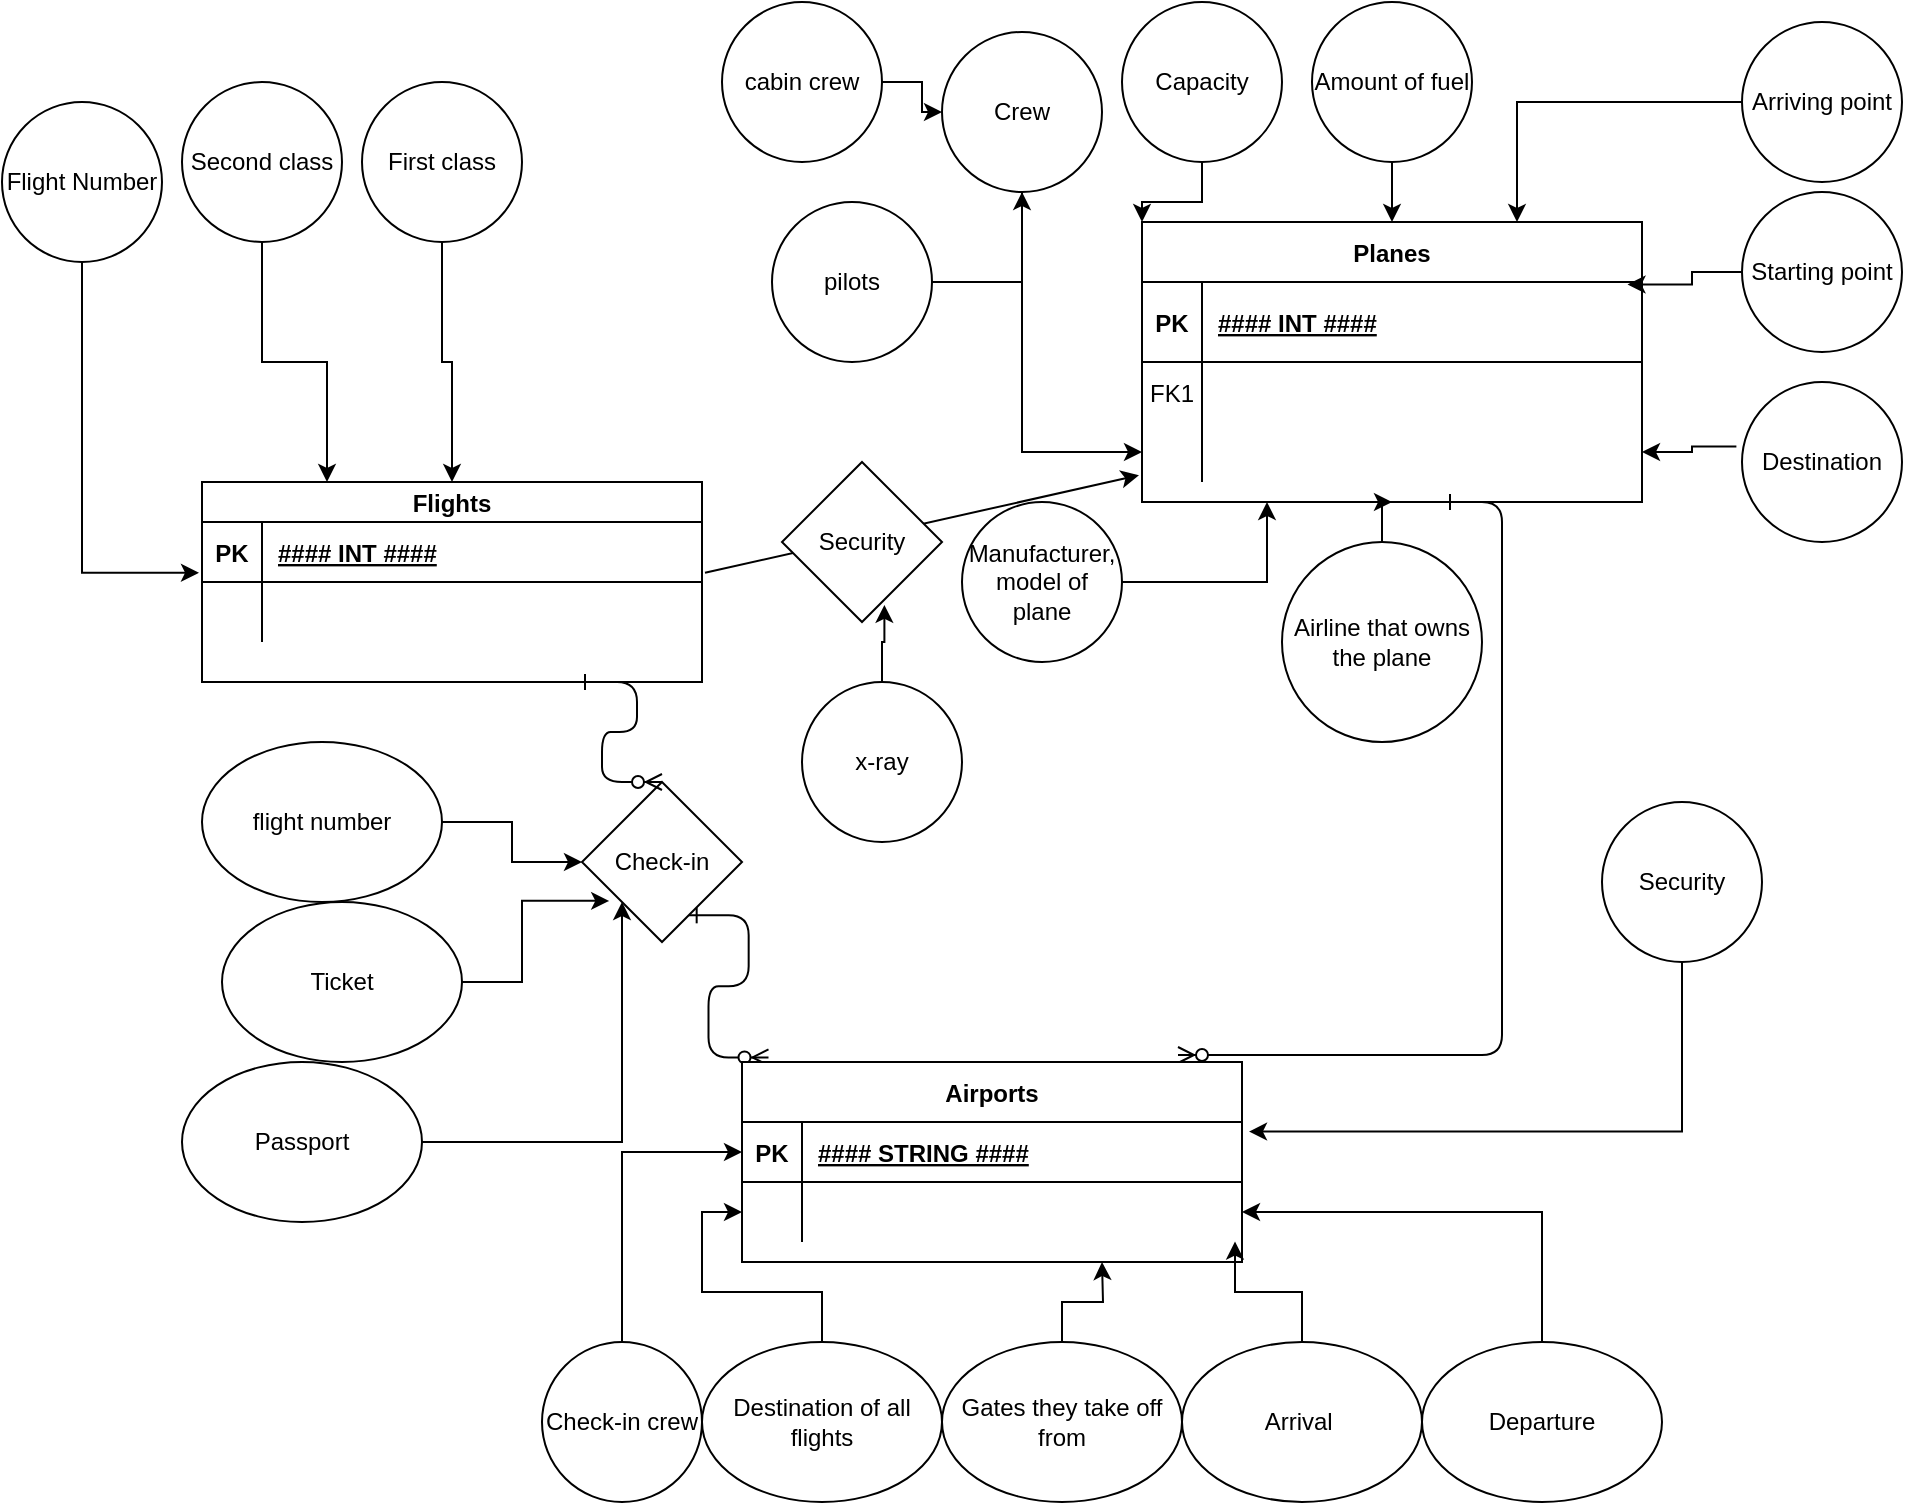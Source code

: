 <mxfile version="14.4.3" type="github">
  <diagram id="R2lEEEUBdFMjLlhIrx00" name="Page-1">
    <mxGraphModel dx="2128" dy="580" grid="1" gridSize="10" guides="1" tooltips="1" connect="1" arrows="1" fold="1" page="1" pageScale="1" pageWidth="850" pageHeight="1100" math="0" shadow="0" extFonts="Permanent Marker^https://fonts.googleapis.com/css?family=Permanent+Marker">
      <root>
        <mxCell id="0" />
        <mxCell id="1" parent="0" />
        <mxCell id="C-vyLk0tnHw3VtMMgP7b-1" value="" style="edgeStyle=entityRelationEdgeStyle;endArrow=ERzeroToMany;startArrow=ERone;endFill=1;startFill=0;entryX=0.053;entryY=-0.023;entryDx=0;entryDy=0;entryPerimeter=0;exitX=0.75;exitY=1;exitDx=0;exitDy=0;" parent="1" source="lWNib4Sc0UXcv0WS8iAy-48" target="C-vyLk0tnHw3VtMMgP7b-13" edge="1">
          <mxGeometry width="100" height="100" relative="1" as="geometry">
            <mxPoint x="340" y="720" as="sourcePoint" />
            <mxPoint x="340" y="350" as="targetPoint" />
          </mxGeometry>
        </mxCell>
        <mxCell id="C-vyLk0tnHw3VtMMgP7b-12" value="" style="edgeStyle=entityRelationEdgeStyle;endArrow=ERzeroToMany;startArrow=ERone;endFill=1;startFill=0;entryX=0.872;entryY=-0.035;entryDx=0;entryDy=0;entryPerimeter=0;" parent="1" target="C-vyLk0tnHw3VtMMgP7b-13" edge="1">
          <mxGeometry width="100" height="100" relative="1" as="geometry">
            <mxPoint x="550" y="250" as="sourcePoint" />
            <mxPoint x="450" y="360" as="targetPoint" />
          </mxGeometry>
        </mxCell>
        <mxCell id="C-vyLk0tnHw3VtMMgP7b-2" value="Planes" style="shape=table;startSize=30;container=1;collapsible=1;childLayout=tableLayout;fixedRows=1;rowLines=0;fontStyle=1;align=center;resizeLast=1;" parent="1" vertex="1">
          <mxGeometry x="400" y="110" width="250" height="140" as="geometry" />
        </mxCell>
        <mxCell id="C-vyLk0tnHw3VtMMgP7b-3" value="" style="shape=partialRectangle;collapsible=0;dropTarget=0;pointerEvents=0;fillColor=none;points=[[0,0.5],[1,0.5]];portConstraint=eastwest;top=0;left=0;right=0;bottom=1;" parent="C-vyLk0tnHw3VtMMgP7b-2" vertex="1">
          <mxGeometry y="30" width="250" height="40" as="geometry" />
        </mxCell>
        <mxCell id="C-vyLk0tnHw3VtMMgP7b-4" value="PK" style="shape=partialRectangle;overflow=hidden;connectable=0;fillColor=none;top=0;left=0;bottom=0;right=0;fontStyle=1;" parent="C-vyLk0tnHw3VtMMgP7b-3" vertex="1">
          <mxGeometry width="30" height="40" as="geometry" />
        </mxCell>
        <mxCell id="C-vyLk0tnHw3VtMMgP7b-5" value="#### INT ####" style="shape=partialRectangle;overflow=hidden;connectable=0;fillColor=none;top=0;left=0;bottom=0;right=0;align=left;spacingLeft=6;fontStyle=5;" parent="C-vyLk0tnHw3VtMMgP7b-3" vertex="1">
          <mxGeometry x="30" width="220" height="40" as="geometry" />
        </mxCell>
        <mxCell id="C-vyLk0tnHw3VtMMgP7b-6" value="" style="shape=partialRectangle;collapsible=0;dropTarget=0;pointerEvents=0;fillColor=none;points=[[0,0.5],[1,0.5]];portConstraint=eastwest;top=0;left=0;right=0;bottom=0;" parent="C-vyLk0tnHw3VtMMgP7b-2" vertex="1">
          <mxGeometry y="70" width="250" height="30" as="geometry" />
        </mxCell>
        <mxCell id="C-vyLk0tnHw3VtMMgP7b-7" value="FK1" style="shape=partialRectangle;overflow=hidden;connectable=0;fillColor=none;top=0;left=0;bottom=0;right=0;" parent="C-vyLk0tnHw3VtMMgP7b-6" vertex="1">
          <mxGeometry width="30" height="30" as="geometry" />
        </mxCell>
        <mxCell id="C-vyLk0tnHw3VtMMgP7b-8" value="" style="shape=partialRectangle;overflow=hidden;connectable=0;fillColor=none;top=0;left=0;bottom=0;right=0;align=left;spacingLeft=6;" parent="C-vyLk0tnHw3VtMMgP7b-6" vertex="1">
          <mxGeometry x="30" width="220" height="30" as="geometry" />
        </mxCell>
        <mxCell id="C-vyLk0tnHw3VtMMgP7b-9" value="" style="shape=partialRectangle;collapsible=0;dropTarget=0;pointerEvents=0;fillColor=none;points=[[0,0.5],[1,0.5]];portConstraint=eastwest;top=0;left=0;right=0;bottom=0;" parent="C-vyLk0tnHw3VtMMgP7b-2" vertex="1">
          <mxGeometry y="100" width="250" height="30" as="geometry" />
        </mxCell>
        <mxCell id="C-vyLk0tnHw3VtMMgP7b-10" value="" style="shape=partialRectangle;overflow=hidden;connectable=0;fillColor=none;top=0;left=0;bottom=0;right=0;" parent="C-vyLk0tnHw3VtMMgP7b-9" vertex="1">
          <mxGeometry width="30" height="30" as="geometry" />
        </mxCell>
        <mxCell id="C-vyLk0tnHw3VtMMgP7b-11" value="" style="shape=partialRectangle;overflow=hidden;connectable=0;fillColor=none;top=0;left=0;bottom=0;right=0;align=left;spacingLeft=6;" parent="C-vyLk0tnHw3VtMMgP7b-9" vertex="1">
          <mxGeometry x="30" width="220" height="30" as="geometry" />
        </mxCell>
        <mxCell id="C-vyLk0tnHw3VtMMgP7b-13" value="Airports" style="shape=table;startSize=30;container=1;collapsible=1;childLayout=tableLayout;fixedRows=1;rowLines=0;fontStyle=1;align=center;resizeLast=1;" parent="1" vertex="1">
          <mxGeometry x="200" y="530" width="250" height="100" as="geometry" />
        </mxCell>
        <mxCell id="C-vyLk0tnHw3VtMMgP7b-14" value="" style="shape=partialRectangle;collapsible=0;dropTarget=0;pointerEvents=0;fillColor=none;points=[[0,0.5],[1,0.5]];portConstraint=eastwest;top=0;left=0;right=0;bottom=1;" parent="C-vyLk0tnHw3VtMMgP7b-13" vertex="1">
          <mxGeometry y="30" width="250" height="30" as="geometry" />
        </mxCell>
        <mxCell id="C-vyLk0tnHw3VtMMgP7b-15" value="PK" style="shape=partialRectangle;overflow=hidden;connectable=0;fillColor=none;top=0;left=0;bottom=0;right=0;fontStyle=1;" parent="C-vyLk0tnHw3VtMMgP7b-14" vertex="1">
          <mxGeometry width="30" height="30" as="geometry" />
        </mxCell>
        <mxCell id="C-vyLk0tnHw3VtMMgP7b-16" value="#### STRING ####" style="shape=partialRectangle;overflow=hidden;connectable=0;fillColor=none;top=0;left=0;bottom=0;right=0;align=left;spacingLeft=6;fontStyle=5;" parent="C-vyLk0tnHw3VtMMgP7b-14" vertex="1">
          <mxGeometry x="30" width="220" height="30" as="geometry" />
        </mxCell>
        <mxCell id="C-vyLk0tnHw3VtMMgP7b-20" value="" style="shape=partialRectangle;collapsible=0;dropTarget=0;pointerEvents=0;fillColor=none;points=[[0,0.5],[1,0.5]];portConstraint=eastwest;top=0;left=0;right=0;bottom=0;" parent="C-vyLk0tnHw3VtMMgP7b-13" vertex="1">
          <mxGeometry y="60" width="250" height="30" as="geometry" />
        </mxCell>
        <mxCell id="C-vyLk0tnHw3VtMMgP7b-21" value="" style="shape=partialRectangle;overflow=hidden;connectable=0;fillColor=none;top=0;left=0;bottom=0;right=0;" parent="C-vyLk0tnHw3VtMMgP7b-20" vertex="1">
          <mxGeometry width="30" height="30" as="geometry" />
        </mxCell>
        <mxCell id="C-vyLk0tnHw3VtMMgP7b-22" value="" style="shape=partialRectangle;overflow=hidden;connectable=0;fillColor=none;top=0;left=0;bottom=0;right=0;align=left;spacingLeft=6;" parent="C-vyLk0tnHw3VtMMgP7b-20" vertex="1">
          <mxGeometry x="30" width="220" height="30" as="geometry" />
        </mxCell>
        <mxCell id="C-vyLk0tnHw3VtMMgP7b-23" value="Flights" style="shape=table;startSize=20;container=1;collapsible=1;childLayout=tableLayout;fixedRows=1;rowLines=0;fontStyle=1;align=center;resizeLast=1;" parent="1" vertex="1">
          <mxGeometry x="-70" y="240" width="250" height="100" as="geometry" />
        </mxCell>
        <mxCell id="C-vyLk0tnHw3VtMMgP7b-24" value="" style="shape=partialRectangle;collapsible=0;dropTarget=0;pointerEvents=0;fillColor=none;points=[[0,0.5],[1,0.5]];portConstraint=eastwest;top=0;left=0;right=0;bottom=1;" parent="C-vyLk0tnHw3VtMMgP7b-23" vertex="1">
          <mxGeometry y="20" width="250" height="30" as="geometry" />
        </mxCell>
        <mxCell id="C-vyLk0tnHw3VtMMgP7b-25" value="PK" style="shape=partialRectangle;overflow=hidden;connectable=0;fillColor=none;top=0;left=0;bottom=0;right=0;fontStyle=1;" parent="C-vyLk0tnHw3VtMMgP7b-24" vertex="1">
          <mxGeometry width="30" height="30" as="geometry" />
        </mxCell>
        <mxCell id="C-vyLk0tnHw3VtMMgP7b-26" value="#### INT ####" style="shape=partialRectangle;overflow=hidden;connectable=0;fillColor=none;top=0;left=0;bottom=0;right=0;align=left;spacingLeft=6;fontStyle=5;" parent="C-vyLk0tnHw3VtMMgP7b-24" vertex="1">
          <mxGeometry x="30" width="220" height="30" as="geometry" />
        </mxCell>
        <mxCell id="C-vyLk0tnHw3VtMMgP7b-27" value="" style="shape=partialRectangle;collapsible=0;dropTarget=0;pointerEvents=0;fillColor=none;points=[[0,0.5],[1,0.5]];portConstraint=eastwest;top=0;left=0;right=0;bottom=0;" parent="C-vyLk0tnHw3VtMMgP7b-23" vertex="1">
          <mxGeometry y="50" width="250" height="30" as="geometry" />
        </mxCell>
        <mxCell id="C-vyLk0tnHw3VtMMgP7b-28" value="" style="shape=partialRectangle;overflow=hidden;connectable=0;fillColor=none;top=0;left=0;bottom=0;right=0;" parent="C-vyLk0tnHw3VtMMgP7b-27" vertex="1">
          <mxGeometry width="30" height="30" as="geometry" />
        </mxCell>
        <mxCell id="C-vyLk0tnHw3VtMMgP7b-29" value="" style="shape=partialRectangle;overflow=hidden;connectable=0;fillColor=none;top=0;left=0;bottom=0;right=0;align=left;spacingLeft=6;" parent="C-vyLk0tnHw3VtMMgP7b-27" vertex="1">
          <mxGeometry x="30" width="220" height="30" as="geometry" />
        </mxCell>
        <mxCell id="lWNib4Sc0UXcv0WS8iAy-7" style="edgeStyle=orthogonalEdgeStyle;rounded=0;orthogonalLoop=1;jettySize=auto;html=1;entryX=0;entryY=0.5;entryDx=0;entryDy=0;" edge="1" parent="1" source="lWNib4Sc0UXcv0WS8iAy-2" target="C-vyLk0tnHw3VtMMgP7b-20">
          <mxGeometry relative="1" as="geometry" />
        </mxCell>
        <mxCell id="lWNib4Sc0UXcv0WS8iAy-2" value="Destination of all flights" style="ellipse;whiteSpace=wrap;html=1;" vertex="1" parent="1">
          <mxGeometry x="180" y="670" width="120" height="80" as="geometry" />
        </mxCell>
        <mxCell id="lWNib4Sc0UXcv0WS8iAy-6" style="edgeStyle=orthogonalEdgeStyle;rounded=0;orthogonalLoop=1;jettySize=auto;html=1;" edge="1" parent="1" source="lWNib4Sc0UXcv0WS8iAy-3">
          <mxGeometry relative="1" as="geometry">
            <mxPoint x="380" y="630" as="targetPoint" />
          </mxGeometry>
        </mxCell>
        <mxCell id="lWNib4Sc0UXcv0WS8iAy-3" value="Gates they take off from" style="ellipse;whiteSpace=wrap;html=1;" vertex="1" parent="1">
          <mxGeometry x="300" y="670" width="120" height="80" as="geometry" />
        </mxCell>
        <mxCell id="lWNib4Sc0UXcv0WS8iAy-10" style="edgeStyle=orthogonalEdgeStyle;rounded=0;orthogonalLoop=1;jettySize=auto;html=1;entryX=0.986;entryY=0.993;entryDx=0;entryDy=0;entryPerimeter=0;" edge="1" parent="1" source="lWNib4Sc0UXcv0WS8iAy-8" target="C-vyLk0tnHw3VtMMgP7b-20">
          <mxGeometry relative="1" as="geometry">
            <mxPoint x="460" y="470" as="targetPoint" />
          </mxGeometry>
        </mxCell>
        <mxCell id="lWNib4Sc0UXcv0WS8iAy-8" value="Arrival&amp;nbsp;" style="ellipse;whiteSpace=wrap;html=1;" vertex="1" parent="1">
          <mxGeometry x="420" y="670" width="120" height="80" as="geometry" />
        </mxCell>
        <mxCell id="lWNib4Sc0UXcv0WS8iAy-11" style="edgeStyle=orthogonalEdgeStyle;rounded=0;orthogonalLoop=1;jettySize=auto;html=1;entryX=1;entryY=0.5;entryDx=0;entryDy=0;" edge="1" parent="1" source="lWNib4Sc0UXcv0WS8iAy-9" target="C-vyLk0tnHw3VtMMgP7b-20">
          <mxGeometry relative="1" as="geometry" />
        </mxCell>
        <mxCell id="lWNib4Sc0UXcv0WS8iAy-9" value="Departure" style="ellipse;whiteSpace=wrap;html=1;" vertex="1" parent="1">
          <mxGeometry x="540" y="670" width="120" height="80" as="geometry" />
        </mxCell>
        <mxCell id="lWNib4Sc0UXcv0WS8iAy-13" style="edgeStyle=orthogonalEdgeStyle;rounded=0;orthogonalLoop=1;jettySize=auto;html=1;entryX=1;entryY=0.5;entryDx=0;entryDy=0;exitX=-0.035;exitY=0.403;exitDx=0;exitDy=0;exitPerimeter=0;" edge="1" parent="1" source="lWNib4Sc0UXcv0WS8iAy-15" target="C-vyLk0tnHw3VtMMgP7b-9">
          <mxGeometry relative="1" as="geometry">
            <mxPoint x="710" y="180" as="sourcePoint" />
          </mxGeometry>
        </mxCell>
        <mxCell id="lWNib4Sc0UXcv0WS8iAy-16" style="edgeStyle=orthogonalEdgeStyle;rounded=0;orthogonalLoop=1;jettySize=auto;html=1;entryX=0.971;entryY=0.223;entryDx=0;entryDy=0;entryPerimeter=0;" edge="1" parent="1" source="lWNib4Sc0UXcv0WS8iAy-14" target="C-vyLk0tnHw3VtMMgP7b-2">
          <mxGeometry relative="1" as="geometry" />
        </mxCell>
        <mxCell id="lWNib4Sc0UXcv0WS8iAy-14" value="Starting point" style="ellipse;whiteSpace=wrap;html=1;aspect=fixed;" vertex="1" parent="1">
          <mxGeometry x="700" y="95" width="80" height="80" as="geometry" />
        </mxCell>
        <mxCell id="lWNib4Sc0UXcv0WS8iAy-15" value="Destination" style="ellipse;whiteSpace=wrap;html=1;aspect=fixed;" vertex="1" parent="1">
          <mxGeometry x="700" y="190" width="80" height="80" as="geometry" />
        </mxCell>
        <mxCell id="lWNib4Sc0UXcv0WS8iAy-18" style="edgeStyle=orthogonalEdgeStyle;rounded=0;orthogonalLoop=1;jettySize=auto;html=1;entryX=0.75;entryY=0;entryDx=0;entryDy=0;" edge="1" parent="1" source="lWNib4Sc0UXcv0WS8iAy-17" target="C-vyLk0tnHw3VtMMgP7b-2">
          <mxGeometry relative="1" as="geometry" />
        </mxCell>
        <mxCell id="lWNib4Sc0UXcv0WS8iAy-17" value="Arriving point" style="ellipse;whiteSpace=wrap;html=1;aspect=fixed;" vertex="1" parent="1">
          <mxGeometry x="700" y="10" width="80" height="80" as="geometry" />
        </mxCell>
        <mxCell id="lWNib4Sc0UXcv0WS8iAy-20" style="edgeStyle=orthogonalEdgeStyle;rounded=0;orthogonalLoop=1;jettySize=auto;html=1;entryX=0.5;entryY=0;entryDx=0;entryDy=0;" edge="1" parent="1" source="lWNib4Sc0UXcv0WS8iAy-19" target="C-vyLk0tnHw3VtMMgP7b-2">
          <mxGeometry relative="1" as="geometry" />
        </mxCell>
        <mxCell id="lWNib4Sc0UXcv0WS8iAy-19" value="Amount of fuel" style="ellipse;whiteSpace=wrap;html=1;aspect=fixed;" vertex="1" parent="1">
          <mxGeometry x="485" width="80" height="80" as="geometry" />
        </mxCell>
        <mxCell id="lWNib4Sc0UXcv0WS8iAy-23" style="edgeStyle=orthogonalEdgeStyle;rounded=0;orthogonalLoop=1;jettySize=auto;html=1;entryX=0;entryY=0;entryDx=0;entryDy=0;" edge="1" parent="1" source="lWNib4Sc0UXcv0WS8iAy-21" target="C-vyLk0tnHw3VtMMgP7b-2">
          <mxGeometry relative="1" as="geometry" />
        </mxCell>
        <mxCell id="lWNib4Sc0UXcv0WS8iAy-21" value="Capacity" style="ellipse;whiteSpace=wrap;html=1;aspect=fixed;" vertex="1" parent="1">
          <mxGeometry x="390" width="80" height="80" as="geometry" />
        </mxCell>
        <mxCell id="lWNib4Sc0UXcv0WS8iAy-26" style="edgeStyle=orthogonalEdgeStyle;rounded=0;orthogonalLoop=1;jettySize=auto;html=1;" edge="1" parent="1" source="lWNib4Sc0UXcv0WS8iAy-25" target="C-vyLk0tnHw3VtMMgP7b-9">
          <mxGeometry relative="1" as="geometry" />
        </mxCell>
        <mxCell id="lWNib4Sc0UXcv0WS8iAy-25" value="Crew" style="ellipse;whiteSpace=wrap;html=1;aspect=fixed;" vertex="1" parent="1">
          <mxGeometry x="300" y="15" width="80" height="80" as="geometry" />
        </mxCell>
        <mxCell id="lWNib4Sc0UXcv0WS8iAy-29" style="edgeStyle=orthogonalEdgeStyle;rounded=0;orthogonalLoop=1;jettySize=auto;html=1;" edge="1" parent="1" source="lWNib4Sc0UXcv0WS8iAy-27" target="lWNib4Sc0UXcv0WS8iAy-25">
          <mxGeometry relative="1" as="geometry" />
        </mxCell>
        <mxCell id="lWNib4Sc0UXcv0WS8iAy-27" value="pilots" style="ellipse;whiteSpace=wrap;html=1;aspect=fixed;" vertex="1" parent="1">
          <mxGeometry x="215" y="100" width="80" height="80" as="geometry" />
        </mxCell>
        <mxCell id="lWNib4Sc0UXcv0WS8iAy-30" style="edgeStyle=orthogonalEdgeStyle;rounded=0;orthogonalLoop=1;jettySize=auto;html=1;" edge="1" parent="1" source="lWNib4Sc0UXcv0WS8iAy-28" target="lWNib4Sc0UXcv0WS8iAy-25">
          <mxGeometry relative="1" as="geometry" />
        </mxCell>
        <mxCell id="lWNib4Sc0UXcv0WS8iAy-28" value="cabin crew" style="ellipse;whiteSpace=wrap;html=1;aspect=fixed;" vertex="1" parent="1">
          <mxGeometry x="190" width="80" height="80" as="geometry" />
        </mxCell>
        <mxCell id="lWNib4Sc0UXcv0WS8iAy-32" style="edgeStyle=orthogonalEdgeStyle;rounded=0;orthogonalLoop=1;jettySize=auto;html=1;" edge="1" parent="1" source="lWNib4Sc0UXcv0WS8iAy-31" target="C-vyLk0tnHw3VtMMgP7b-23">
          <mxGeometry relative="1" as="geometry" />
        </mxCell>
        <mxCell id="lWNib4Sc0UXcv0WS8iAy-31" value="First class" style="ellipse;whiteSpace=wrap;html=1;aspect=fixed;" vertex="1" parent="1">
          <mxGeometry x="10" y="40" width="80" height="80" as="geometry" />
        </mxCell>
        <mxCell id="lWNib4Sc0UXcv0WS8iAy-34" style="edgeStyle=orthogonalEdgeStyle;rounded=0;orthogonalLoop=1;jettySize=auto;html=1;entryX=0.25;entryY=0;entryDx=0;entryDy=0;" edge="1" parent="1" source="lWNib4Sc0UXcv0WS8iAy-33" target="C-vyLk0tnHw3VtMMgP7b-23">
          <mxGeometry relative="1" as="geometry" />
        </mxCell>
        <mxCell id="lWNib4Sc0UXcv0WS8iAy-33" value="Second class" style="ellipse;whiteSpace=wrap;html=1;aspect=fixed;" vertex="1" parent="1">
          <mxGeometry x="-80" y="40" width="80" height="80" as="geometry" />
        </mxCell>
        <mxCell id="lWNib4Sc0UXcv0WS8iAy-36" style="edgeStyle=orthogonalEdgeStyle;rounded=0;orthogonalLoop=1;jettySize=auto;html=1;entryX=-0.006;entryY=0.847;entryDx=0;entryDy=0;entryPerimeter=0;" edge="1" parent="1" source="lWNib4Sc0UXcv0WS8iAy-35" target="C-vyLk0tnHw3VtMMgP7b-24">
          <mxGeometry relative="1" as="geometry" />
        </mxCell>
        <mxCell id="lWNib4Sc0UXcv0WS8iAy-35" value="Flight Number" style="ellipse;whiteSpace=wrap;html=1;aspect=fixed;" vertex="1" parent="1">
          <mxGeometry x="-170" y="50" width="80" height="80" as="geometry" />
        </mxCell>
        <mxCell id="lWNib4Sc0UXcv0WS8iAy-38" style="edgeStyle=orthogonalEdgeStyle;rounded=0;orthogonalLoop=1;jettySize=auto;html=1;entryX=0.25;entryY=1;entryDx=0;entryDy=0;" edge="1" parent="1" source="lWNib4Sc0UXcv0WS8iAy-37" target="C-vyLk0tnHw3VtMMgP7b-2">
          <mxGeometry relative="1" as="geometry" />
        </mxCell>
        <mxCell id="lWNib4Sc0UXcv0WS8iAy-37" value="Manufacturer,&lt;br&gt;model of plane" style="ellipse;whiteSpace=wrap;html=1;aspect=fixed;" vertex="1" parent="1">
          <mxGeometry x="310" y="250" width="80" height="80" as="geometry" />
        </mxCell>
        <mxCell id="lWNib4Sc0UXcv0WS8iAy-42" style="edgeStyle=orthogonalEdgeStyle;rounded=0;orthogonalLoop=1;jettySize=auto;html=1;entryX=0.5;entryY=1;entryDx=0;entryDy=0;" edge="1" parent="1" source="lWNib4Sc0UXcv0WS8iAy-39" target="C-vyLk0tnHw3VtMMgP7b-2">
          <mxGeometry relative="1" as="geometry" />
        </mxCell>
        <mxCell id="lWNib4Sc0UXcv0WS8iAy-39" value="Airline that owns the plane" style="ellipse;whiteSpace=wrap;html=1;aspect=fixed;" vertex="1" parent="1">
          <mxGeometry x="470" y="270" width="100" height="100" as="geometry" />
        </mxCell>
        <mxCell id="lWNib4Sc0UXcv0WS8iAy-44" style="edgeStyle=orthogonalEdgeStyle;rounded=0;orthogonalLoop=1;jettySize=auto;html=1;entryX=0;entryY=0.5;entryDx=0;entryDy=0;" edge="1" parent="1" source="lWNib4Sc0UXcv0WS8iAy-43" target="C-vyLk0tnHw3VtMMgP7b-14">
          <mxGeometry relative="1" as="geometry" />
        </mxCell>
        <mxCell id="lWNib4Sc0UXcv0WS8iAy-43" value="Check-in crew" style="ellipse;whiteSpace=wrap;html=1;aspect=fixed;" vertex="1" parent="1">
          <mxGeometry x="100" y="670" width="80" height="80" as="geometry" />
        </mxCell>
        <mxCell id="lWNib4Sc0UXcv0WS8iAy-46" style="edgeStyle=orthogonalEdgeStyle;rounded=0;orthogonalLoop=1;jettySize=auto;html=1;entryX=1.014;entryY=0.16;entryDx=0;entryDy=0;entryPerimeter=0;" edge="1" parent="1" source="lWNib4Sc0UXcv0WS8iAy-45" target="C-vyLk0tnHw3VtMMgP7b-14">
          <mxGeometry relative="1" as="geometry" />
        </mxCell>
        <mxCell id="lWNib4Sc0UXcv0WS8iAy-45" value="Security" style="ellipse;whiteSpace=wrap;html=1;aspect=fixed;" vertex="1" parent="1">
          <mxGeometry x="630" y="400" width="80" height="80" as="geometry" />
        </mxCell>
        <mxCell id="lWNib4Sc0UXcv0WS8iAy-47" value="" style="endArrow=classic;html=1;exitX=1.006;exitY=0.847;exitDx=0;exitDy=0;exitPerimeter=0;entryX=-0.006;entryY=0.887;entryDx=0;entryDy=0;entryPerimeter=0;" edge="1" parent="1" source="C-vyLk0tnHw3VtMMgP7b-24" target="C-vyLk0tnHw3VtMMgP7b-9">
          <mxGeometry width="50" height="50" relative="1" as="geometry">
            <mxPoint x="220" y="270" as="sourcePoint" />
            <mxPoint x="270" y="220" as="targetPoint" />
          </mxGeometry>
        </mxCell>
        <mxCell id="lWNib4Sc0UXcv0WS8iAy-48" value="Check-in" style="rhombus;whiteSpace=wrap;html=1;" vertex="1" parent="1">
          <mxGeometry x="120" y="390" width="80" height="80" as="geometry" />
        </mxCell>
        <mxCell id="lWNib4Sc0UXcv0WS8iAy-49" value="" style="edgeStyle=entityRelationEdgeStyle;endArrow=ERzeroToMany;startArrow=ERone;endFill=1;startFill=0;entryX=0.5;entryY=0;entryDx=0;entryDy=0;exitX=0.75;exitY=1;exitDx=0;exitDy=0;" edge="1" parent="1" source="C-vyLk0tnHw3VtMMgP7b-23" target="lWNib4Sc0UXcv0WS8iAy-48">
          <mxGeometry width="100" height="100" relative="1" as="geometry">
            <mxPoint x="117.5" y="340" as="sourcePoint" />
            <mxPoint x="213.25" y="527.7" as="targetPoint" />
          </mxGeometry>
        </mxCell>
        <mxCell id="lWNib4Sc0UXcv0WS8iAy-51" style="edgeStyle=orthogonalEdgeStyle;rounded=0;orthogonalLoop=1;jettySize=auto;html=1;" edge="1" parent="1" source="lWNib4Sc0UXcv0WS8iAy-50" target="lWNib4Sc0UXcv0WS8iAy-48">
          <mxGeometry relative="1" as="geometry" />
        </mxCell>
        <mxCell id="lWNib4Sc0UXcv0WS8iAy-50" value="flight number" style="ellipse;whiteSpace=wrap;html=1;" vertex="1" parent="1">
          <mxGeometry x="-70" y="370" width="120" height="80" as="geometry" />
        </mxCell>
        <mxCell id="lWNib4Sc0UXcv0WS8iAy-54" style="edgeStyle=orthogonalEdgeStyle;rounded=0;orthogonalLoop=1;jettySize=auto;html=1;entryX=0.17;entryY=0.743;entryDx=0;entryDy=0;entryPerimeter=0;" edge="1" parent="1" source="lWNib4Sc0UXcv0WS8iAy-52" target="lWNib4Sc0UXcv0WS8iAy-48">
          <mxGeometry relative="1" as="geometry" />
        </mxCell>
        <mxCell id="lWNib4Sc0UXcv0WS8iAy-52" value="Ticket" style="ellipse;whiteSpace=wrap;html=1;" vertex="1" parent="1">
          <mxGeometry x="-60" y="450" width="120" height="80" as="geometry" />
        </mxCell>
        <mxCell id="lWNib4Sc0UXcv0WS8iAy-55" style="edgeStyle=orthogonalEdgeStyle;rounded=0;orthogonalLoop=1;jettySize=auto;html=1;entryX=0;entryY=1;entryDx=0;entryDy=0;" edge="1" parent="1" source="lWNib4Sc0UXcv0WS8iAy-53" target="lWNib4Sc0UXcv0WS8iAy-48">
          <mxGeometry relative="1" as="geometry" />
        </mxCell>
        <mxCell id="lWNib4Sc0UXcv0WS8iAy-53" value="Passport" style="ellipse;whiteSpace=wrap;html=1;" vertex="1" parent="1">
          <mxGeometry x="-80" y="530" width="120" height="80" as="geometry" />
        </mxCell>
        <mxCell id="lWNib4Sc0UXcv0WS8iAy-56" value="Security" style="rhombus;whiteSpace=wrap;html=1;" vertex="1" parent="1">
          <mxGeometry x="220" y="230" width="80" height="80" as="geometry" />
        </mxCell>
        <mxCell id="lWNib4Sc0UXcv0WS8iAy-58" style="edgeStyle=orthogonalEdgeStyle;rounded=0;orthogonalLoop=1;jettySize=auto;html=1;entryX=0.64;entryY=0.893;entryDx=0;entryDy=0;entryPerimeter=0;" edge="1" parent="1" source="lWNib4Sc0UXcv0WS8iAy-57" target="lWNib4Sc0UXcv0WS8iAy-56">
          <mxGeometry relative="1" as="geometry" />
        </mxCell>
        <mxCell id="lWNib4Sc0UXcv0WS8iAy-57" value="x-ray" style="ellipse;whiteSpace=wrap;html=1;aspect=fixed;" vertex="1" parent="1">
          <mxGeometry x="230" y="340" width="80" height="80" as="geometry" />
        </mxCell>
      </root>
    </mxGraphModel>
  </diagram>
</mxfile>
